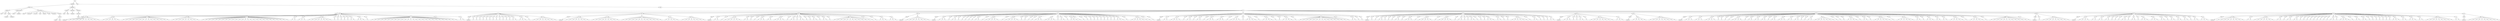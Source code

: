 digraph Tree {
	"t0" [label = "TEI"];
	"t1" [label = "teiHeader"];
	"t2" [label = "fileDesc"];
	"t3" [label = "titleStmt"];
	"t4" [label = "title"];
	"t5" [label = "title"];
	"t6" [label = "author"];
	"t7" [label = "surname"];
	"t8" [label = "forename"];
	"t9" [label = "publicationStmt"];
	"t10" [label = "editor"];
	"t11" [label = "publisher"];
	"t12" [label = "sourceDesc"];
	"t13" [label = "genre"];
	"t14" [label = "inspiration"];
	"t15" [label = "structure"];
	"t16" [label = "type"];
	"t17" [label = "periode"];
	"t18" [label = "taille"];
	"t19" [label = "permalien"];
	"t20" [label = "sources"];
	"t21" [label = "source"];
	"t22" [label = "author"];
	"t23" [label = "text"];
	"t24" [label = "profileDesc"];
	"t25" [label = "creation"];
	"t26" [label = "date"];
	"t27" [label = "date"];
	"t28" [label = "langUsage"];
	"t29" [label = "language"];
	"t30" [label = "textClass"];
	"t31" [label = "keywords"];
	"t32" [label = "term"];
	"t33" [label = "text"];
	"t34" [label = "body"];
	"t35" [label = "div1"];
	"t36" [label = "head"];
	"t37" [label = "div2"];
	"t38" [label = "head"];
	"t39" [label = "listPerson"];
	"t40" [label = "sp"];
	"t41" [label = "l"];
	"t42" [label = "l"];
	"t43" [label = "l"];
	"t44" [label = "l"];
	"t45" [label = "l"];
	"t46" [label = "l"];
	"t47" [label = "l"];
	"t48" [label = "l"];
	"t49" [label = "l"];
	"t50" [label = "l"];
	"t51" [label = "sp"];
	"t52" [label = "l"];
	"t53" [label = "l"];
	"t54" [label = "l"];
	"t55" [label = "l"];
	"t56" [label = "l"];
	"t57" [label = "l"];
	"t58" [label = "sp"];
	"t59" [label = "l"];
	"t60" [label = "l"];
	"t61" [label = "l"];
	"t62" [label = "l"];
	"t63" [label = "l"];
	"t64" [label = "l"];
	"t65" [label = "l"];
	"t66" [label = "l"];
	"t67" [label = "l"];
	"t68" [label = "l"];
	"t69" [label = "l"];
	"t70" [label = "l"];
	"t71" [label = "l"];
	"t72" [label = "l"];
	"t73" [label = "l"];
	"t74" [label = "sp"];
	"t75" [label = "l"];
	"t76" [label = "l"];
	"t77" [label = "l"];
	"t78" [label = "l"];
	"t79" [label = "l"];
	"t80" [label = "l"];
	"t81" [label = "l"];
	"t82" [label = "l"];
	"t83" [label = "l"];
	"t84" [label = "sp"];
	"t85" [label = "l"];
	"t86" [label = "l"];
	"t87" [label = "l"];
	"t88" [label = "l"];
	"t89" [label = "l"];
	"t90" [label = "l"];
	"t91" [label = "l"];
	"t92" [label = "l"];
	"t93" [label = "l"];
	"t94" [label = "l"];
	"t95" [label = "l"];
	"t96" [label = "l"];
	"t97" [label = "l"];
	"t98" [label = "l"];
	"t99" [label = "l"];
	"t100" [label = "l"];
	"t101" [label = "l"];
	"t102" [label = "l"];
	"t103" [label = "l"];
	"t104" [label = "l"];
	"t105" [label = "l"];
	"t106" [label = "l"];
	"t107" [label = "l"];
	"t108" [label = "l"];
	"t109" [label = "l"];
	"t110" [label = "l"];
	"t111" [label = "l"];
	"t112" [label = "sp"];
	"t113" [label = "l"];
	"t114" [label = "l"];
	"t115" [label = "sp"];
	"t116" [label = "l"];
	"t117" [label = "l"];
	"t118" [label = "l"];
	"t119" [label = "sp"];
	"t120" [label = "l"];
	"t121" [label = "l"];
	"t122" [label = "l"];
	"t123" [label = "l"];
	"t124" [label = "l"];
	"t125" [label = "l"];
	"t126" [label = "l"];
	"t127" [label = "l"];
	"t128" [label = "sp"];
	"t129" [label = "l"];
	"t130" [label = "sp"];
	"t131" [label = "l"];
	"t132" [label = "sp"];
	"t133" [label = "l"];
	"t134" [label = "sp"];
	"t135" [label = "l"];
	"t136" [label = "sp"];
	"t137" [label = "l"];
	"t138" [label = "sp"];
	"t139" [label = "l"];
	"t140" [label = "l"];
	"t141" [label = "sp"];
	"t142" [label = "l"];
	"t143" [label = "l"];
	"t144" [label = "l"];
	"t145" [label = "sp"];
	"t146" [label = "l"];
	"t147" [label = "sp"];
	"t148" [label = "l"];
	"t149" [label = "l"];
	"t150" [label = "l"];
	"t151" [label = "l"];
	"t152" [label = "l"];
	"t153" [label = "l"];
	"t154" [label = "l"];
	"t155" [label = "l"];
	"t156" [label = "l"];
	"t157" [label = "l"];
	"t158" [label = "l"];
	"t159" [label = "l"];
	"t160" [label = "l"];
	"t161" [label = "l"];
	"t162" [label = "l"];
	"t163" [label = "l"];
	"t164" [label = "l"];
	"t165" [label = "l"];
	"t166" [label = "l"];
	"t167" [label = "l"];
	"t168" [label = "l"];
	"t169" [label = "l"];
	"t170" [label = "l"];
	"t171" [label = "l"];
	"t172" [label = "l"];
	"t173" [label = "l"];
	"t174" [label = "sp"];
	"t175" [label = "l"];
	"t176" [label = "sp"];
	"t177" [label = "l"];
	"t178" [label = "l"];
	"t179" [label = "div2"];
	"t180" [label = "head"];
	"t181" [label = "listPerson"];
	"t182" [label = "sp"];
	"t183" [label = "l"];
	"t184" [label = "sp"];
	"t185" [label = "l"];
	"t186" [label = "sp"];
	"t187" [label = "l"];
	"t188" [label = "sp"];
	"t189" [label = "l"];
	"t190" [label = "sp"];
	"t191" [label = "l"];
	"t192" [label = "sp"];
	"t193" [label = "l"];
	"t194" [label = "sp"];
	"t195" [label = "l"];
	"t196" [label = "sp"];
	"t197" [label = "l"];
	"t198" [label = "sp"];
	"t199" [label = "l"];
	"t200" [label = "sp"];
	"t201" [label = "l"];
	"t202" [label = "sp"];
	"t203" [label = "l"];
	"t204" [label = "sp"];
	"t205" [label = "l"];
	"t206" [label = "sp"];
	"t207" [label = "l"];
	"t208" [label = "l"];
	"t209" [label = "sp"];
	"t210" [label = "l"];
	"t211" [label = "l"];
	"t212" [label = "l"];
	"t213" [label = "sp"];
	"t214" [label = "l"];
	"t215" [label = "sp"];
	"t216" [label = "l"];
	"t217" [label = "l"];
	"t218" [label = "l"];
	"t219" [label = "l"];
	"t220" [label = "l"];
	"t221" [label = "l"];
	"t222" [label = "l"];
	"t223" [label = "l"];
	"t224" [label = "div2"];
	"t225" [label = "head"];
	"t226" [label = "listPerson"];
	"t227" [label = "sp"];
	"t228" [label = "l"];
	"t229" [label = "l"];
	"t230" [label = "l"];
	"t231" [label = "l"];
	"t232" [label = "l"];
	"t233" [label = "l"];
	"t234" [label = "l"];
	"t235" [label = "l"];
	"t236" [label = "sp"];
	"t237" [label = "l"];
	"t238" [label = "l"];
	"t239" [label = "l"];
	"t240" [label = "l"];
	"t241" [label = "l"];
	"t242" [label = "l"];
	"t243" [label = "l"];
	"t244" [label = "l"];
	"t245" [label = "l"];
	"t246" [label = "sp"];
	"t247" [label = "l"];
	"t248" [label = "l"];
	"t249" [label = "l"];
	"t250" [label = "l"];
	"t251" [label = "l"];
	"t252" [label = "l"];
	"t253" [label = "l"];
	"t254" [label = "l"];
	"t255" [label = "l"];
	"t256" [label = "l"];
	"t257" [label = "l"];
	"t258" [label = "l"];
	"t259" [label = "l"];
	"t260" [label = "sp"];
	"t261" [label = "l"];
	"t262" [label = "l"];
	"t263" [label = "l"];
	"t264" [label = "l"];
	"t265" [label = "l"];
	"t266" [label = "sp"];
	"t267" [label = "l"];
	"t268" [label = "l"];
	"t269" [label = "l"];
	"t270" [label = "l"];
	"t271" [label = "l"];
	"t272" [label = "l"];
	"t273" [label = "l"];
	"t274" [label = "l"];
	"t275" [label = "div2"];
	"t276" [label = "head"];
	"t277" [label = "listPerson"];
	"t278" [label = "sp"];
	"t279" [label = "l"];
	"t280" [label = "l"];
	"t281" [label = "sp"];
	"t282" [label = "l"];
	"t283" [label = "sp"];
	"t284" [label = "l"];
	"t285" [label = "l"];
	"t286" [label = "l"];
	"t287" [label = "l"];
	"t288" [label = "l"];
	"t289" [label = "l"];
	"t290" [label = "sp"];
	"t291" [label = "l"];
	"t292" [label = "l"];
	"t293" [label = "sp"];
	"t294" [label = "l"];
	"t295" [label = "sp"];
	"t296" [label = "l"];
	"t297" [label = "sp"];
	"t298" [label = "l"];
	"t299" [label = "l"];
	"t300" [label = "l"];
	"t301" [label = "sp"];
	"t302" [label = "l"];
	"t303" [label = "l"];
	"t304" [label = "sp"];
	"t305" [label = "l"];
	"t306" [label = "l"];
	"t307" [label = "l"];
	"t308" [label = "l"];
	"t309" [label = "sp"];
	"t310" [label = "l"];
	"t311" [label = "sp"];
	"t312" [label = "l"];
	"t313" [label = "l"];
	"t314" [label = "sp"];
	"t315" [label = "l"];
	"t316" [label = "sp"];
	"t317" [label = "l"];
	"t318" [label = "l"];
	"t319" [label = "sp"];
	"t320" [label = "l"];
	"t321" [label = "sp"];
	"t322" [label = "l"];
	"t323" [label = "sp"];
	"t324" [label = "l"];
	"t325" [label = "l"];
	"t326" [label = "sp"];
	"t327" [label = "l"];
	"t328" [label = "sp"];
	"t329" [label = "l"];
	"t330" [label = "l"];
	"t331" [label = "sp"];
	"t332" [label = "l"];
	"t333" [label = "sp"];
	"t334" [label = "l"];
	"t335" [label = "l"];
	"t336" [label = "l"];
	"t337" [label = "l"];
	"t338" [label = "l"];
	"t339" [label = "l"];
	"t340" [label = "l"];
	"t341" [label = "l"];
	"t342" [label = "l"];
	"t343" [label = "l"];
	"t344" [label = "l"];
	"t345" [label = "l"];
	"t346" [label = "sp"];
	"t347" [label = "l"];
	"t348" [label = "sp"];
	"t349" [label = "l"];
	"t350" [label = "sp"];
	"t351" [label = "l"];
	"t352" [label = "l"];
	"t353" [label = "l"];
	"t354" [label = "sp"];
	"t355" [label = "l"];
	"t356" [label = "l"];
	"t357" [label = "l"];
	"t358" [label = "div2"];
	"t359" [label = "head"];
	"t360" [label = "listPerson"];
	"t361" [label = "sp"];
	"t362" [label = "l"];
	"t363" [label = "l"];
	"t364" [label = "l"];
	"t365" [label = "l"];
	"t366" [label = "l"];
	"t367" [label = "l"];
	"t368" [label = "l"];
	"t369" [label = "l"];
	"t370" [label = "div2"];
	"t371" [label = "head"];
	"t372" [label = "listPerson"];
	"t373" [label = "sp"];
	"t374" [label = "l"];
	"t375" [label = "l"];
	"t376" [label = "l"];
	"t377" [label = "sp"];
	"t378" [label = "l"];
	"t379" [label = "sp"];
	"t380" [label = "l"];
	"t381" [label = "l"];
	"t382" [label = "sp"];
	"t383" [label = "l"];
	"t384" [label = "sp"];
	"t385" [label = "l"];
	"t386" [label = "sp"];
	"t387" [label = "l"];
	"t388" [label = "sp"];
	"t389" [label = "l"];
	"t390" [label = "sp"];
	"t391" [label = "l"];
	"t392" [label = "sp"];
	"t393" [label = "l"];
	"t394" [label = "l"];
	"t395" [label = "sp"];
	"t396" [label = "l"];
	"t397" [label = "sp"];
	"t398" [label = "l"];
	"t399" [label = "l"];
	"t400" [label = "l"];
	"t401" [label = "l"];
	"t402" [label = "l"];
	"t403" [label = "sp"];
	"t404" [label = "l"];
	"t405" [label = "sp"];
	"t406" [label = "l"];
	"t407" [label = "l"];
	"t408" [label = "l"];
	"t409" [label = "l"];
	"t410" [label = "l"];
	"t411" [label = "sp"];
	"t412" [label = "l"];
	"t413" [label = "sp"];
	"t414" [label = "l"];
	"t415" [label = "sp"];
	"t416" [label = "l"];
	"t417" [label = "sp"];
	"t418" [label = "l"];
	"t419" [label = "sp"];
	"t420" [label = "l"];
	"t421" [label = "l"];
	"t422" [label = "l"];
	"t423" [label = "sp"];
	"t424" [label = "l"];
	"t425" [label = "l"];
	"t426" [label = "l"];
	"t427" [label = "l"];
	"t428" [label = "sp"];
	"t429" [label = "l"];
	"t430" [label = "sp"];
	"t431" [label = "l"];
	"t432" [label = "l"];
	"t433" [label = "sp"];
	"t434" [label = "l"];
	"t435" [label = "sp"];
	"t436" [label = "l"];
	"t437" [label = "l"];
	"t438" [label = "l"];
	"t439" [label = "sp"];
	"t440" [label = "l"];
	"t441" [label = "sp"];
	"t442" [label = "l"];
	"t443" [label = "sp"];
	"t444" [label = "l"];
	"t445" [label = "sp"];
	"t446" [label = "l"];
	"t447" [label = "sp"];
	"t448" [label = "l"];
	"t449" [label = "sp"];
	"t450" [label = "l"];
	"t451" [label = "sp"];
	"t452" [label = "l"];
	"t453" [label = "sp"];
	"t454" [label = "l"];
	"t455" [label = "sp"];
	"t456" [label = "l"];
	"t457" [label = "sp"];
	"t458" [label = "l"];
	"t459" [label = "sp"];
	"t460" [label = "l"];
	"t461" [label = "sp"];
	"t462" [label = "l"];
	"t463" [label = "l"];
	"t464" [label = "l"];
	"t465" [label = "sp"];
	"t466" [label = "l"];
	"t467" [label = "sp"];
	"t468" [label = "l"];
	"t469" [label = "l"];
	"t470" [label = "l"];
	"t471" [label = "l"];
	"t472" [label = "l"];
	"t473" [label = "l"];
	"t474" [label = "sp"];
	"t475" [label = "l"];
	"t476" [label = "sp"];
	"t477" [label = "l"];
	"t478" [label = "div2"];
	"t479" [label = "head"];
	"t480" [label = "listPerson"];
	"t481" [label = "sp"];
	"t482" [label = "l"];
	"t483" [label = "l"];
	"t484" [label = "sp"];
	"t485" [label = "l"];
	"t486" [label = "l"];
	"t487" [label = "l"];
	"t488" [label = "l"];
	"t489" [label = "sp"];
	"t490" [label = "l"];
	"t491" [label = "sp"];
	"t492" [label = "l"];
	"t493" [label = "l"];
	"t494" [label = "sp"];
	"t495" [label = "l"];
	"t496" [label = "sp"];
	"t497" [label = "l"];
	"t498" [label = "l"];
	"t499" [label = "sp"];
	"t500" [label = "l"];
	"t501" [label = "sp"];
	"t502" [label = "l"];
	"t503" [label = "l"];
	"t504" [label = "l"];
	"t505" [label = "sp"];
	"t506" [label = "l"];
	"t507" [label = "l"];
	"t508" [label = "l"];
	"t509" [label = "sp"];
	"t510" [label = "l"];
	"t511" [label = "sp"];
	"t512" [label = "l"];
	"t513" [label = "l"];
	"t514" [label = "l"];
	"t515" [label = "l"];
	"t516" [label = "sp"];
	"t517" [label = "l"];
	"t518" [label = "sp"];
	"t519" [label = "l"];
	"t520" [label = "l"];
	"t521" [label = "l"];
	"t522" [label = "l"];
	"t523" [label = "sp"];
	"t524" [label = "l"];
	"t525" [label = "sp"];
	"t526" [label = "l"];
	"t527" [label = "l"];
	"t528" [label = "l"];
	"t529" [label = "l"];
	"t530" [label = "sp"];
	"t531" [label = "l"];
	"t532" [label = "sp"];
	"t533" [label = "l"];
	"t534" [label = "sp"];
	"t535" [label = "l"];
	"t536" [label = "l"];
	"t537" [label = "l"];
	"t538" [label = "l"];
	"t539" [label = "sp"];
	"t540" [label = "l"];
	"t541" [label = "sp"];
	"t542" [label = "l"];
	"t543" [label = "l"];
	"t544" [label = "l"];
	"t545" [label = "l"];
	"t546" [label = "l"];
	"t547" [label = "l"];
	"t548" [label = "l"];
	"t549" [label = "l"];
	"t550" [label = "l"];
	"t551" [label = "l"];
	"t552" [label = "l"];
	"t553" [label = "l"];
	"t554" [label = "l"];
	"t555" [label = "l"];
	"t556" [label = "l"];
	"t557" [label = "sp"];
	"t558" [label = "l"];
	"t559" [label = "sp"];
	"t560" [label = "l"];
	"t561" [label = "l"];
	"t562" [label = "sp"];
	"t563" [label = "l"];
	"t564" [label = "sp"];
	"t565" [label = "l"];
	"t566" [label = "div2"];
	"t567" [label = "head"];
	"t568" [label = "listPerson"];
	"t569" [label = "sp"];
	"t570" [label = "l"];
	"t571" [label = "sp"];
	"t572" [label = "l"];
	"t573" [label = "sp"];
	"t574" [label = "l"];
	"t575" [label = "l"];
	"t576" [label = "sp"];
	"t577" [label = "l"];
	"t578" [label = "sp"];
	"t579" [label = "l"];
	"t580" [label = "sp"];
	"t581" [label = "l"];
	"t582" [label = "sp"];
	"t583" [label = "l"];
	"t584" [label = "l"];
	"t585" [label = "sp"];
	"t586" [label = "l"];
	"t587" [label = "sp"];
	"t588" [label = "l"];
	"t589" [label = "l"];
	"t590" [label = "l"];
	"t591" [label = "sp"];
	"t592" [label = "l"];
	"t593" [label = "sp"];
	"t594" [label = "l"];
	"t595" [label = "l"];
	"t596" [label = "l"];
	"t597" [label = "l"];
	"t598" [label = "l"];
	"t599" [label = "sp"];
	"t600" [label = "l"];
	"t601" [label = "sp"];
	"t602" [label = "l"];
	"t603" [label = "l"];
	"t604" [label = "l"];
	"t605" [label = "l"];
	"t606" [label = "l"];
	"t607" [label = "sp"];
	"t608" [label = "l"];
	"t609" [label = "sp"];
	"t610" [label = "l"];
	"t611" [label = "l"];
	"t612" [label = "sp"];
	"t613" [label = "l"];
	"t614" [label = "sp"];
	"t615" [label = "l"];
	"t616" [label = "sp"];
	"t617" [label = "l"];
	"t618" [label = "l"];
	"t619" [label = "sp"];
	"t620" [label = "l"];
	"t621" [label = "sp"];
	"t622" [label = "l"];
	"t623" [label = "sp"];
	"t624" [label = "l"];
	"t625" [label = "sp"];
	"t626" [label = "l"];
	"t627" [label = "l"];
	"t628" [label = "l"];
	"t629" [label = "sp"];
	"t630" [label = "l"];
	"t631" [label = "l"];
	"t632" [label = "sp"];
	"t633" [label = "l"];
	"t634" [label = "sp"];
	"t635" [label = "l"];
	"t636" [label = "sp"];
	"t637" [label = "l"];
	"t638" [label = "l"];
	"t639" [label = "l"];
	"t640" [label = "l"];
	"t641" [label = "l"];
	"t642" [label = "l"];
	"t643" [label = "sp"];
	"t644" [label = "l"];
	"t645" [label = "sp"];
	"t646" [label = "l"];
	"t647" [label = "l"];
	"t648" [label = "sp"];
	"t649" [label = "l"];
	"t650" [label = "sp"];
	"t651" [label = "l"];
	"t652" [label = "sp"];
	"t653" [label = "l"];
	"t654" [label = "sp"];
	"t655" [label = "l"];
	"t656" [label = "l"];
	"t657" [label = "div2"];
	"t658" [label = "head"];
	"t659" [label = "listPerson"];
	"t660" [label = "sp"];
	"t661" [label = "l"];
	"t662" [label = "l"];
	"t663" [label = "l"];
	"t664" [label = "sp"];
	"t665" [label = "l"];
	"t666" [label = "sp"];
	"t667" [label = "l"];
	"t668" [label = "sp"];
	"t669" [label = "l"];
	"t670" [label = "l"];
	"t671" [label = "sp"];
	"t672" [label = "l"];
	"t673" [label = "sp"];
	"t674" [label = "l"];
	"t675" [label = "l"];
	"t676" [label = "l"];
	"t677" [label = "l"];
	"t678" [label = "l"];
	"t679" [label = "l"];
	"t680" [label = "l"];
	"t681" [label = "l"];
	"t682" [label = "sp"];
	"t683" [label = "l"];
	"t684" [label = "l"];
	"t685" [label = "l"];
	"t686" [label = "div2"];
	"t687" [label = "head"];
	"t688" [label = "listPerson"];
	"t689" [label = "sp"];
	"t690" [label = "l"];
	"t691" [label = "l"];
	"t692" [label = "l"];
	"t693" [label = "l"];
	"t694" [label = "l"];
	"t695" [label = "sp"];
	"t696" [label = "l"];
	"t697" [label = "l"];
	"t698" [label = "l"];
	"t699" [label = "l"];
	"t700" [label = "l"];
	"t701" [label = "l"];
	"t702" [label = "l"];
	"t703" [label = "l"];
	"t704" [label = "l"];
	"t705" [label = "div2"];
	"t706" [label = "head"];
	"t707" [label = "listPerson"];
	"t708" [label = "sp"];
	"t709" [label = "l"];
	"t710" [label = "l"];
	"t711" [label = "l"];
	"t712" [label = "sp"];
	"t713" [label = "l"];
	"t714" [label = "l"];
	"t715" [label = "l"];
	"t716" [label = "sp"];
	"t717" [label = "l"];
	"t718" [label = "l"];
	"t719" [label = "l"];
	"t720" [label = "l"];
	"t721" [label = "sp"];
	"t722" [label = "l"];
	"t723" [label = "sp"];
	"t724" [label = "l"];
	"t725" [label = "sp"];
	"t726" [label = "l"];
	"t727" [label = "sp"];
	"t728" [label = "l"];
	"t729" [label = "sp"];
	"t730" [label = "l"];
	"t731" [label = "l"];
	"t732" [label = "l"];
	"t733" [label = "l"];
	"t734" [label = "sp"];
	"t735" [label = "l"];
	"t736" [label = "sp"];
	"t737" [label = "l"];
	"t738" [label = "l"];
	"t739" [label = "sp"];
	"t740" [label = "l"];
	"t741" [label = "l"];
	"t742" [label = "sp"];
	"t743" [label = "l"];
	"t744" [label = "l"];
	"t745" [label = "sp"];
	"t746" [label = "l"];
	"t747" [label = "sp"];
	"t748" [label = "l"];
	"t749" [label = "l"];
	"t750" [label = "sp"];
	"t751" [label = "l"];
	"t752" [label = "l"];
	"t753" [label = "l"];
	"t754" [label = "sp"];
	"t755" [label = "l"];
	"t756" [label = "l"];
	"t757" [label = "sp"];
	"t758" [label = "l"];
	"t759" [label = "l"];
	"t760" [label = "sp"];
	"t761" [label = "l"];
	"t762" [label = "sp"];
	"t763" [label = "l"];
	"t764" [label = "sp"];
	"t765" [label = "l"];
	"t766" [label = "l"];
	"t767" [label = "sp"];
	"t768" [label = "l"];
	"t769" [label = "l"];
	"t770" [label = "l"];
	"t771" [label = "l"];
	"t772" [label = "l"];
	"t773" [label = "l"];
	"t774" [label = "l"];
	"t775" [label = "sp"];
	"t776" [label = "l"];
	"t777" [label = "sp"];
	"t778" [label = "l"];
	"t779" [label = "sp"];
	"t780" [label = "l"];
	"t781" [label = "sp"];
	"t782" [label = "l"];
	"t783" [label = "l"];
	"t784" [label = "l"];
	"t785" [label = "l"];
	"t786" [label = "sp"];
	"t787" [label = "l"];
	"t788" [label = "sp"];
	"t789" [label = "l"];
	"t790" [label = "l"];
	"t791" [label = "sp"];
	"t792" [label = "l"];
	"t793" [label = "sp"];
	"t794" [label = "l"];
	"t795" [label = "l"];
	"t796" [label = "l"];
	"t797" [label = "l"];
	"t798" [label = "l"];
	"t799" [label = "l"];
	"t800" [label = "sp"];
	"t801" [label = "l"];
	"t802" [label = "sp"];
	"t803" [label = "l"];
	"t804" [label = "l"];
	"t805" [label = "l"];
	"t806" [label = "l"];
	"t807" [label = "l"];
	"t808" [label = "l"];
	"t809" [label = "sp"];
	"t810" [label = "l"];
	"t811" [label = "l"];
	"t812" [label = "sp"];
	"t813" [label = "l"];
	"t814" [label = "sp"];
	"t815" [label = "l"];
	"t816" [label = "l"];
	"t817" [label = "l"];
	"t818" [label = "sp"];
	"t819" [label = "l"];
	"t820" [label = "l"];
	"t821" [label = "sp"];
	"t822" [label = "l"];
	"t823" [label = "l"];
	"t824" [label = "sp"];
	"t825" [label = "l"];
	"t826" [label = "l"];
	"t827" [label = "l"];
	"t828" [label = "l"];
	"t829" [label = "l"];
	"t830" [label = "sp"];
	"t831" [label = "l"];
	"t832" [label = "sp"];
	"t833" [label = "l"];
	"t834" [label = "l"];
	"t835" [label = "l"];
	"t836" [label = "l"];
	"t837" [label = "l"];
	"t838" [label = "sp"];
	"t839" [label = "l"];
	"t840" [label = "sp"];
	"t841" [label = "l"];
	"t842" [label = "l"];
	"t843" [label = "l"];
	"t844" [label = "l"];
	"t845" [label = "l"];
	"t846" [label = "l"];
	"t847" [label = "l"];
	"t848" [label = "l"];
	"t849" [label = "l"];
	"t850" [label = "l"];
	"t851" [label = "l"];
	"t852" [label = "l"];
	"t853" [label = "sp"];
	"t854" [label = "l"];
	"t855" [label = "div2"];
	"t856" [label = "head"];
	"t857" [label = "listPerson"];
	"t858" [label = "sp"];
	"t859" [label = "l"];
	"t860" [label = "sp"];
	"t861" [label = "l"];
	"t862" [label = "l"];
	"t863" [label = "l"];
	"t864" [label = "l"];
	"t865" [label = "l"];
	"t866" [label = "l"];
	"t867" [label = "l"];
	"t868" [label = "l"];
	"t869" [label = "l"];
	"t870" [label = "div2"];
	"t871" [label = "head"];
	"t872" [label = "listPerson"];
	"t873" [label = "sp"];
	"t874" [label = "l"];
	"t875" [label = "l"];
	"t876" [label = "l"];
	"t877" [label = "l"];
	"t878" [label = "sp"];
	"t879" [label = "l"];
	"t880" [label = "l"];
	"t881" [label = "sp"];
	"t882" [label = "l"];
	"t883" [label = "l"];
	"t884" [label = "sp"];
	"t885" [label = "l"];
	"t886" [label = "l"];
	"t887" [label = "sp"];
	"t888" [label = "l"];
	"t889" [label = "sp"];
	"t890" [label = "l"];
	"t891" [label = "sp"];
	"t892" [label = "l"];
	"t893" [label = "sp"];
	"t894" [label = "l"];
	"t895" [label = "l"];
	"t896" [label = "sp"];
	"t897" [label = "l"];
	"t898" [label = "sp"];
	"t899" [label = "l"];
	"t900" [label = "l"];
	"t901" [label = "sp"];
	"t902" [label = "l"];
	"t903" [label = "sp"];
	"t904" [label = "l"];
	"t905" [label = "l"];
	"t906" [label = "l"];
	"t907" [label = "sp"];
	"t908" [label = "l"];
	"t909" [label = "l"];
	"t910" [label = "l"];
	"t911" [label = "sp"];
	"t912" [label = "l"];
	"t913" [label = "l"];
	"t914" [label = "sp"];
	"t915" [label = "l"];
	"t916" [label = "sp"];
	"t917" [label = "l"];
	"t918" [label = "l"];
	"t919" [label = "sp"];
	"t920" [label = "l"];
	"t921" [label = "l"];
	"t922" [label = "sp"];
	"t923" [label = "l"];
	"t924" [label = "l"];
	"t925" [label = "sp"];
	"t926" [label = "l"];
	"t927" [label = "sp"];
	"t928" [label = "l"];
	"t929" [label = "l"];
	"t930" [label = "sp"];
	"t931" [label = "l"];
	"t932" [label = "l"];
	"t933" [label = "l"];
	"t934" [label = "div2"];
	"t935" [label = "head"];
	"t936" [label = "listPerson"];
	"t937" [label = "sp"];
	"t938" [label = "l"];
	"t939" [label = "l"];
	"t940" [label = "l"];
	"t941" [label = "l"];
	"t942" [label = "l"];
	"t943" [label = "l"];
	"t944" [label = "l"];
	"t945" [label = "l"];
	"t946" [label = "l"];
	"t947" [label = "sp"];
	"t948" [label = "l"];
	"t949" [label = "l"];
	"t950" [label = "sp"];
	"t951" [label = "l"];
	"t952" [label = "l"];
	"t953" [label = "l"];
	"t954" [label = "l"];
	"t955" [label = "l"];
	"t956" [label = "l"];
	"t957" [label = "l"];
	"t958" [label = "sp"];
	"t959" [label = "l"];
	"t960" [label = "l"];
	"t961" [label = "sp"];
	"t962" [label = "l"];
	"t963" [label = "sp"];
	"t964" [label = "l"];
	"t965" [label = "l"];
	"t966" [label = "sp"];
	"t967" [label = "l"];
	"t968" [label = "l"];
	"t969" [label = "sp"];
	"t970" [label = "l"];
	"t971" [label = "sp"];
	"t972" [label = "l"];
	"t973" [label = "sp"];
	"t974" [label = "l"];
	"t975" [label = "sp"];
	"t976" [label = "l"];
	"t977" [label = "sp"];
	"t978" [label = "l"];
	"t979" [label = "sp"];
	"t980" [label = "l"];
	"t981" [label = "sp"];
	"t982" [label = "l"];
	"t983" [label = "sp"];
	"t984" [label = "l"];
	"t985" [label = "sp"];
	"t986" [label = "l"];
	"t987" [label = "sp"];
	"t988" [label = "l"];
	"t989" [label = "l"];
	"t990" [label = "sp"];
	"t991" [label = "l"];
	"t992" [label = "sp"];
	"t993" [label = "l"];
	"t994" [label = "l"];
	"t995" [label = "l"];
	"t996" [label = "l"];
	"t997" [label = "sp"];
	"t998" [label = "l"];
	"t999" [label = "sp"];
	"t1000" [label = "l"];
	"t1001" [label = "l"];
	"t1002" [label = "sp"];
	"t1003" [label = "l"];
	"t1004" [label = "l"];
	"t1005" [label = "sp"];
	"t1006" [label = "l"];
	"t1007" [label = "sp"];
	"t1008" [label = "l"];
	"t1009" [label = "sp"];
	"t1010" [label = "l"];
	"t1011" [label = "sp"];
	"t1012" [label = "l"];
	"t1013" [label = "sp"];
	"t1014" [label = "l"];
	"t1015" [label = "sp"];
	"t1016" [label = "l"];
	"t1017" [label = "sp"];
	"t1018" [label = "l"];
	"t1019" [label = "sp"];
	"t1020" [label = "l"];
	"t1021" [label = "l"];
	"t1022" [label = "l"];
	"t1023" [label = "sp"];
	"t1024" [label = "l"];
	"t1025" [label = "l"];
	"t1026" [label = "sp"];
	"t1027" [label = "l"];
	"t1028" [label = "l"];
	"t1029" [label = "l"];
	"t1030" [label = "sp"];
	"t1031" [label = "l"];
	"t1032" [label = "l"];
	"t1033" [label = "sp"];
	"t1034" [label = "l"];
	"t1035" [label = "l"];
	"t1036" [label = "l"];
	"t1037" [label = "l"];
	"t1038" [label = "l"];
	"t1039" [label = "l"];
	"t1040" [label = "l"];
	"t1041" [label = "l"];
	"t1042" [label = "l"];
	"t1043" [label = "sp"];
	"t1044" [label = "l"];
	"t1045" [label = "l"];
	"t1046" [label = "div2"];
	"t1047" [label = "head"];
	"t1048" [label = "listPerson"];
	"t1049" [label = "sp"];
	"t1050" [label = "l"];
	"t1051" [label = "l"];
	"t1052" [label = "l"];
	"t1053" [label = "l"];
	"t1054" [label = "l"];
	"t1055" [label = "l"];
	"t1056" [label = "l"];
	"t1057" [label = "l"];
	"t1058" [label = "l"];
	"t1059" [label = "l"];
	"t0" -> "t1";
	"t1" -> "t2";
	"t2" -> "t3";
	"t3" -> "t4";
	"t3" -> "t5";
	"t3" -> "t6";
	"t6" -> "t7";
	"t6" -> "t8";
	"t2" -> "t9";
	"t9" -> "t10";
	"t9" -> "t11";
	"t2" -> "t12";
	"t12" -> "t13";
	"t12" -> "t14";
	"t12" -> "t15";
	"t12" -> "t16";
	"t12" -> "t17";
	"t12" -> "t18";
	"t12" -> "t19";
	"t12" -> "t20";
	"t20" -> "t21";
	"t21" -> "t22";
	"t21" -> "t23";
	"t1" -> "t24";
	"t24" -> "t25";
	"t25" -> "t26";
	"t25" -> "t27";
	"t24" -> "t28";
	"t28" -> "t29";
	"t24" -> "t30";
	"t30" -> "t31";
	"t31" -> "t32";
	"t0" -> "t33";
	"t33" -> "t34";
	"t34" -> "t35";
	"t35" -> "t36";
	"t35" -> "t37";
	"t37" -> "t38";
	"t38" -> "t39";
	"t37" -> "t40";
	"t40" -> "t41";
	"t40" -> "t42";
	"t40" -> "t43";
	"t40" -> "t44";
	"t40" -> "t45";
	"t40" -> "t46";
	"t40" -> "t47";
	"t40" -> "t48";
	"t40" -> "t49";
	"t40" -> "t50";
	"t37" -> "t51";
	"t51" -> "t52";
	"t51" -> "t53";
	"t51" -> "t54";
	"t51" -> "t55";
	"t51" -> "t56";
	"t51" -> "t57";
	"t37" -> "t58";
	"t58" -> "t59";
	"t58" -> "t60";
	"t58" -> "t61";
	"t58" -> "t62";
	"t58" -> "t63";
	"t58" -> "t64";
	"t58" -> "t65";
	"t58" -> "t66";
	"t58" -> "t67";
	"t58" -> "t68";
	"t58" -> "t69";
	"t58" -> "t70";
	"t58" -> "t71";
	"t58" -> "t72";
	"t58" -> "t73";
	"t37" -> "t74";
	"t74" -> "t75";
	"t74" -> "t76";
	"t74" -> "t77";
	"t74" -> "t78";
	"t74" -> "t79";
	"t74" -> "t80";
	"t74" -> "t81";
	"t74" -> "t82";
	"t74" -> "t83";
	"t37" -> "t84";
	"t84" -> "t85";
	"t84" -> "t86";
	"t84" -> "t87";
	"t84" -> "t88";
	"t84" -> "t89";
	"t84" -> "t90";
	"t84" -> "t91";
	"t84" -> "t92";
	"t84" -> "t93";
	"t84" -> "t94";
	"t84" -> "t95";
	"t84" -> "t96";
	"t84" -> "t97";
	"t84" -> "t98";
	"t84" -> "t99";
	"t84" -> "t100";
	"t84" -> "t101";
	"t84" -> "t102";
	"t84" -> "t103";
	"t84" -> "t104";
	"t84" -> "t105";
	"t84" -> "t106";
	"t84" -> "t107";
	"t84" -> "t108";
	"t84" -> "t109";
	"t84" -> "t110";
	"t84" -> "t111";
	"t37" -> "t112";
	"t112" -> "t113";
	"t112" -> "t114";
	"t37" -> "t115";
	"t115" -> "t116";
	"t115" -> "t117";
	"t115" -> "t118";
	"t37" -> "t119";
	"t119" -> "t120";
	"t119" -> "t121";
	"t119" -> "t122";
	"t119" -> "t123";
	"t119" -> "t124";
	"t119" -> "t125";
	"t119" -> "t126";
	"t119" -> "t127";
	"t37" -> "t128";
	"t128" -> "t129";
	"t37" -> "t130";
	"t130" -> "t131";
	"t37" -> "t132";
	"t132" -> "t133";
	"t37" -> "t134";
	"t134" -> "t135";
	"t37" -> "t136";
	"t136" -> "t137";
	"t37" -> "t138";
	"t138" -> "t139";
	"t138" -> "t140";
	"t37" -> "t141";
	"t141" -> "t142";
	"t141" -> "t143";
	"t141" -> "t144";
	"t37" -> "t145";
	"t145" -> "t146";
	"t37" -> "t147";
	"t147" -> "t148";
	"t147" -> "t149";
	"t147" -> "t150";
	"t147" -> "t151";
	"t147" -> "t152";
	"t147" -> "t153";
	"t147" -> "t154";
	"t147" -> "t155";
	"t147" -> "t156";
	"t147" -> "t157";
	"t147" -> "t158";
	"t147" -> "t159";
	"t147" -> "t160";
	"t147" -> "t161";
	"t147" -> "t162";
	"t147" -> "t163";
	"t147" -> "t164";
	"t147" -> "t165";
	"t147" -> "t166";
	"t147" -> "t167";
	"t147" -> "t168";
	"t147" -> "t169";
	"t147" -> "t170";
	"t147" -> "t171";
	"t147" -> "t172";
	"t147" -> "t173";
	"t37" -> "t174";
	"t174" -> "t175";
	"t37" -> "t176";
	"t176" -> "t177";
	"t176" -> "t178";
	"t35" -> "t179";
	"t179" -> "t180";
	"t180" -> "t181";
	"t179" -> "t182";
	"t182" -> "t183";
	"t179" -> "t184";
	"t184" -> "t185";
	"t179" -> "t186";
	"t186" -> "t187";
	"t179" -> "t188";
	"t188" -> "t189";
	"t179" -> "t190";
	"t190" -> "t191";
	"t179" -> "t192";
	"t192" -> "t193";
	"t179" -> "t194";
	"t194" -> "t195";
	"t179" -> "t196";
	"t196" -> "t197";
	"t179" -> "t198";
	"t198" -> "t199";
	"t179" -> "t200";
	"t200" -> "t201";
	"t179" -> "t202";
	"t202" -> "t203";
	"t179" -> "t204";
	"t204" -> "t205";
	"t179" -> "t206";
	"t206" -> "t207";
	"t206" -> "t208";
	"t179" -> "t209";
	"t209" -> "t210";
	"t209" -> "t211";
	"t209" -> "t212";
	"t179" -> "t213";
	"t213" -> "t214";
	"t179" -> "t215";
	"t215" -> "t216";
	"t215" -> "t217";
	"t215" -> "t218";
	"t215" -> "t219";
	"t215" -> "t220";
	"t215" -> "t221";
	"t215" -> "t222";
	"t215" -> "t223";
	"t35" -> "t224";
	"t224" -> "t225";
	"t225" -> "t226";
	"t224" -> "t227";
	"t227" -> "t228";
	"t227" -> "t229";
	"t227" -> "t230";
	"t227" -> "t231";
	"t227" -> "t232";
	"t227" -> "t233";
	"t227" -> "t234";
	"t227" -> "t235";
	"t224" -> "t236";
	"t236" -> "t237";
	"t236" -> "t238";
	"t236" -> "t239";
	"t236" -> "t240";
	"t236" -> "t241";
	"t236" -> "t242";
	"t236" -> "t243";
	"t236" -> "t244";
	"t236" -> "t245";
	"t224" -> "t246";
	"t246" -> "t247";
	"t246" -> "t248";
	"t246" -> "t249";
	"t246" -> "t250";
	"t246" -> "t251";
	"t246" -> "t252";
	"t246" -> "t253";
	"t246" -> "t254";
	"t246" -> "t255";
	"t246" -> "t256";
	"t246" -> "t257";
	"t246" -> "t258";
	"t246" -> "t259";
	"t224" -> "t260";
	"t260" -> "t261";
	"t260" -> "t262";
	"t260" -> "t263";
	"t260" -> "t264";
	"t260" -> "t265";
	"t224" -> "t266";
	"t266" -> "t267";
	"t266" -> "t268";
	"t266" -> "t269";
	"t266" -> "t270";
	"t266" -> "t271";
	"t266" -> "t272";
	"t266" -> "t273";
	"t266" -> "t274";
	"t35" -> "t275";
	"t275" -> "t276";
	"t276" -> "t277";
	"t275" -> "t278";
	"t278" -> "t279";
	"t278" -> "t280";
	"t275" -> "t281";
	"t281" -> "t282";
	"t275" -> "t283";
	"t283" -> "t284";
	"t283" -> "t285";
	"t283" -> "t286";
	"t283" -> "t287";
	"t283" -> "t288";
	"t283" -> "t289";
	"t275" -> "t290";
	"t290" -> "t291";
	"t290" -> "t292";
	"t275" -> "t293";
	"t293" -> "t294";
	"t275" -> "t295";
	"t295" -> "t296";
	"t275" -> "t297";
	"t297" -> "t298";
	"t297" -> "t299";
	"t297" -> "t300";
	"t275" -> "t301";
	"t301" -> "t302";
	"t301" -> "t303";
	"t275" -> "t304";
	"t304" -> "t305";
	"t304" -> "t306";
	"t304" -> "t307";
	"t304" -> "t308";
	"t275" -> "t309";
	"t309" -> "t310";
	"t275" -> "t311";
	"t311" -> "t312";
	"t311" -> "t313";
	"t275" -> "t314";
	"t314" -> "t315";
	"t275" -> "t316";
	"t316" -> "t317";
	"t316" -> "t318";
	"t275" -> "t319";
	"t319" -> "t320";
	"t275" -> "t321";
	"t321" -> "t322";
	"t275" -> "t323";
	"t323" -> "t324";
	"t323" -> "t325";
	"t275" -> "t326";
	"t326" -> "t327";
	"t275" -> "t328";
	"t328" -> "t329";
	"t328" -> "t330";
	"t275" -> "t331";
	"t331" -> "t332";
	"t275" -> "t333";
	"t333" -> "t334";
	"t333" -> "t335";
	"t333" -> "t336";
	"t333" -> "t337";
	"t333" -> "t338";
	"t333" -> "t339";
	"t333" -> "t340";
	"t333" -> "t341";
	"t333" -> "t342";
	"t333" -> "t343";
	"t333" -> "t344";
	"t333" -> "t345";
	"t275" -> "t346";
	"t346" -> "t347";
	"t275" -> "t348";
	"t348" -> "t349";
	"t275" -> "t350";
	"t350" -> "t351";
	"t350" -> "t352";
	"t350" -> "t353";
	"t275" -> "t354";
	"t354" -> "t355";
	"t354" -> "t356";
	"t354" -> "t357";
	"t35" -> "t358";
	"t358" -> "t359";
	"t359" -> "t360";
	"t358" -> "t361";
	"t361" -> "t362";
	"t361" -> "t363";
	"t361" -> "t364";
	"t361" -> "t365";
	"t361" -> "t366";
	"t361" -> "t367";
	"t361" -> "t368";
	"t361" -> "t369";
	"t35" -> "t370";
	"t370" -> "t371";
	"t371" -> "t372";
	"t370" -> "t373";
	"t373" -> "t374";
	"t373" -> "t375";
	"t373" -> "t376";
	"t370" -> "t377";
	"t377" -> "t378";
	"t370" -> "t379";
	"t379" -> "t380";
	"t379" -> "t381";
	"t370" -> "t382";
	"t382" -> "t383";
	"t370" -> "t384";
	"t384" -> "t385";
	"t370" -> "t386";
	"t386" -> "t387";
	"t370" -> "t388";
	"t388" -> "t389";
	"t370" -> "t390";
	"t390" -> "t391";
	"t370" -> "t392";
	"t392" -> "t393";
	"t392" -> "t394";
	"t370" -> "t395";
	"t395" -> "t396";
	"t370" -> "t397";
	"t397" -> "t398";
	"t397" -> "t399";
	"t397" -> "t400";
	"t397" -> "t401";
	"t397" -> "t402";
	"t370" -> "t403";
	"t403" -> "t404";
	"t370" -> "t405";
	"t405" -> "t406";
	"t405" -> "t407";
	"t405" -> "t408";
	"t405" -> "t409";
	"t405" -> "t410";
	"t370" -> "t411";
	"t411" -> "t412";
	"t370" -> "t413";
	"t413" -> "t414";
	"t370" -> "t415";
	"t415" -> "t416";
	"t370" -> "t417";
	"t417" -> "t418";
	"t370" -> "t419";
	"t419" -> "t420";
	"t419" -> "t421";
	"t419" -> "t422";
	"t370" -> "t423";
	"t423" -> "t424";
	"t423" -> "t425";
	"t423" -> "t426";
	"t423" -> "t427";
	"t370" -> "t428";
	"t428" -> "t429";
	"t370" -> "t430";
	"t430" -> "t431";
	"t430" -> "t432";
	"t370" -> "t433";
	"t433" -> "t434";
	"t370" -> "t435";
	"t435" -> "t436";
	"t435" -> "t437";
	"t435" -> "t438";
	"t370" -> "t439";
	"t439" -> "t440";
	"t370" -> "t441";
	"t441" -> "t442";
	"t370" -> "t443";
	"t443" -> "t444";
	"t370" -> "t445";
	"t445" -> "t446";
	"t370" -> "t447";
	"t447" -> "t448";
	"t370" -> "t449";
	"t449" -> "t450";
	"t370" -> "t451";
	"t451" -> "t452";
	"t370" -> "t453";
	"t453" -> "t454";
	"t370" -> "t455";
	"t455" -> "t456";
	"t370" -> "t457";
	"t457" -> "t458";
	"t370" -> "t459";
	"t459" -> "t460";
	"t370" -> "t461";
	"t461" -> "t462";
	"t461" -> "t463";
	"t461" -> "t464";
	"t370" -> "t465";
	"t465" -> "t466";
	"t370" -> "t467";
	"t467" -> "t468";
	"t467" -> "t469";
	"t467" -> "t470";
	"t467" -> "t471";
	"t467" -> "t472";
	"t467" -> "t473";
	"t370" -> "t474";
	"t474" -> "t475";
	"t370" -> "t476";
	"t476" -> "t477";
	"t35" -> "t478";
	"t478" -> "t479";
	"t479" -> "t480";
	"t478" -> "t481";
	"t481" -> "t482";
	"t481" -> "t483";
	"t478" -> "t484";
	"t484" -> "t485";
	"t484" -> "t486";
	"t484" -> "t487";
	"t484" -> "t488";
	"t478" -> "t489";
	"t489" -> "t490";
	"t478" -> "t491";
	"t491" -> "t492";
	"t491" -> "t493";
	"t478" -> "t494";
	"t494" -> "t495";
	"t478" -> "t496";
	"t496" -> "t497";
	"t496" -> "t498";
	"t478" -> "t499";
	"t499" -> "t500";
	"t478" -> "t501";
	"t501" -> "t502";
	"t501" -> "t503";
	"t501" -> "t504";
	"t478" -> "t505";
	"t505" -> "t506";
	"t505" -> "t507";
	"t505" -> "t508";
	"t478" -> "t509";
	"t509" -> "t510";
	"t478" -> "t511";
	"t511" -> "t512";
	"t511" -> "t513";
	"t511" -> "t514";
	"t511" -> "t515";
	"t478" -> "t516";
	"t516" -> "t517";
	"t478" -> "t518";
	"t518" -> "t519";
	"t518" -> "t520";
	"t518" -> "t521";
	"t518" -> "t522";
	"t478" -> "t523";
	"t523" -> "t524";
	"t478" -> "t525";
	"t525" -> "t526";
	"t525" -> "t527";
	"t525" -> "t528";
	"t525" -> "t529";
	"t478" -> "t530";
	"t530" -> "t531";
	"t478" -> "t532";
	"t532" -> "t533";
	"t478" -> "t534";
	"t534" -> "t535";
	"t534" -> "t536";
	"t534" -> "t537";
	"t534" -> "t538";
	"t478" -> "t539";
	"t539" -> "t540";
	"t478" -> "t541";
	"t541" -> "t542";
	"t541" -> "t543";
	"t541" -> "t544";
	"t541" -> "t545";
	"t541" -> "t546";
	"t541" -> "t547";
	"t541" -> "t548";
	"t541" -> "t549";
	"t541" -> "t550";
	"t541" -> "t551";
	"t541" -> "t552";
	"t541" -> "t553";
	"t541" -> "t554";
	"t541" -> "t555";
	"t541" -> "t556";
	"t478" -> "t557";
	"t557" -> "t558";
	"t478" -> "t559";
	"t559" -> "t560";
	"t559" -> "t561";
	"t478" -> "t562";
	"t562" -> "t563";
	"t478" -> "t564";
	"t564" -> "t565";
	"t35" -> "t566";
	"t566" -> "t567";
	"t567" -> "t568";
	"t566" -> "t569";
	"t569" -> "t570";
	"t566" -> "t571";
	"t571" -> "t572";
	"t566" -> "t573";
	"t573" -> "t574";
	"t573" -> "t575";
	"t566" -> "t576";
	"t576" -> "t577";
	"t566" -> "t578";
	"t578" -> "t579";
	"t566" -> "t580";
	"t580" -> "t581";
	"t566" -> "t582";
	"t582" -> "t583";
	"t582" -> "t584";
	"t566" -> "t585";
	"t585" -> "t586";
	"t566" -> "t587";
	"t587" -> "t588";
	"t587" -> "t589";
	"t587" -> "t590";
	"t566" -> "t591";
	"t591" -> "t592";
	"t566" -> "t593";
	"t593" -> "t594";
	"t593" -> "t595";
	"t593" -> "t596";
	"t593" -> "t597";
	"t593" -> "t598";
	"t566" -> "t599";
	"t599" -> "t600";
	"t566" -> "t601";
	"t601" -> "t602";
	"t601" -> "t603";
	"t601" -> "t604";
	"t601" -> "t605";
	"t601" -> "t606";
	"t566" -> "t607";
	"t607" -> "t608";
	"t566" -> "t609";
	"t609" -> "t610";
	"t609" -> "t611";
	"t566" -> "t612";
	"t612" -> "t613";
	"t566" -> "t614";
	"t614" -> "t615";
	"t566" -> "t616";
	"t616" -> "t617";
	"t616" -> "t618";
	"t566" -> "t619";
	"t619" -> "t620";
	"t566" -> "t621";
	"t621" -> "t622";
	"t566" -> "t623";
	"t623" -> "t624";
	"t566" -> "t625";
	"t625" -> "t626";
	"t625" -> "t627";
	"t625" -> "t628";
	"t566" -> "t629";
	"t629" -> "t630";
	"t629" -> "t631";
	"t566" -> "t632";
	"t632" -> "t633";
	"t566" -> "t634";
	"t634" -> "t635";
	"t566" -> "t636";
	"t636" -> "t637";
	"t636" -> "t638";
	"t636" -> "t639";
	"t636" -> "t640";
	"t636" -> "t641";
	"t636" -> "t642";
	"t566" -> "t643";
	"t643" -> "t644";
	"t566" -> "t645";
	"t645" -> "t646";
	"t645" -> "t647";
	"t566" -> "t648";
	"t648" -> "t649";
	"t566" -> "t650";
	"t650" -> "t651";
	"t566" -> "t652";
	"t652" -> "t653";
	"t566" -> "t654";
	"t654" -> "t655";
	"t654" -> "t656";
	"t35" -> "t657";
	"t657" -> "t658";
	"t658" -> "t659";
	"t657" -> "t660";
	"t660" -> "t661";
	"t660" -> "t662";
	"t660" -> "t663";
	"t657" -> "t664";
	"t664" -> "t665";
	"t657" -> "t666";
	"t666" -> "t667";
	"t657" -> "t668";
	"t668" -> "t669";
	"t668" -> "t670";
	"t657" -> "t671";
	"t671" -> "t672";
	"t657" -> "t673";
	"t673" -> "t674";
	"t673" -> "t675";
	"t673" -> "t676";
	"t673" -> "t677";
	"t673" -> "t678";
	"t673" -> "t679";
	"t673" -> "t680";
	"t673" -> "t681";
	"t657" -> "t682";
	"t682" -> "t683";
	"t682" -> "t684";
	"t682" -> "t685";
	"t35" -> "t686";
	"t686" -> "t687";
	"t687" -> "t688";
	"t686" -> "t689";
	"t689" -> "t690";
	"t689" -> "t691";
	"t689" -> "t692";
	"t689" -> "t693";
	"t689" -> "t694";
	"t686" -> "t695";
	"t695" -> "t696";
	"t695" -> "t697";
	"t695" -> "t698";
	"t695" -> "t699";
	"t695" -> "t700";
	"t695" -> "t701";
	"t695" -> "t702";
	"t695" -> "t703";
	"t695" -> "t704";
	"t35" -> "t705";
	"t705" -> "t706";
	"t706" -> "t707";
	"t705" -> "t708";
	"t708" -> "t709";
	"t708" -> "t710";
	"t708" -> "t711";
	"t705" -> "t712";
	"t712" -> "t713";
	"t712" -> "t714";
	"t712" -> "t715";
	"t705" -> "t716";
	"t716" -> "t717";
	"t716" -> "t718";
	"t716" -> "t719";
	"t716" -> "t720";
	"t705" -> "t721";
	"t721" -> "t722";
	"t705" -> "t723";
	"t723" -> "t724";
	"t705" -> "t725";
	"t725" -> "t726";
	"t705" -> "t727";
	"t727" -> "t728";
	"t705" -> "t729";
	"t729" -> "t730";
	"t729" -> "t731";
	"t729" -> "t732";
	"t729" -> "t733";
	"t705" -> "t734";
	"t734" -> "t735";
	"t705" -> "t736";
	"t736" -> "t737";
	"t736" -> "t738";
	"t705" -> "t739";
	"t739" -> "t740";
	"t739" -> "t741";
	"t705" -> "t742";
	"t742" -> "t743";
	"t742" -> "t744";
	"t705" -> "t745";
	"t745" -> "t746";
	"t705" -> "t747";
	"t747" -> "t748";
	"t747" -> "t749";
	"t705" -> "t750";
	"t750" -> "t751";
	"t750" -> "t752";
	"t750" -> "t753";
	"t705" -> "t754";
	"t754" -> "t755";
	"t754" -> "t756";
	"t705" -> "t757";
	"t757" -> "t758";
	"t757" -> "t759";
	"t705" -> "t760";
	"t760" -> "t761";
	"t705" -> "t762";
	"t762" -> "t763";
	"t705" -> "t764";
	"t764" -> "t765";
	"t764" -> "t766";
	"t705" -> "t767";
	"t767" -> "t768";
	"t767" -> "t769";
	"t767" -> "t770";
	"t767" -> "t771";
	"t767" -> "t772";
	"t767" -> "t773";
	"t767" -> "t774";
	"t705" -> "t775";
	"t775" -> "t776";
	"t705" -> "t777";
	"t777" -> "t778";
	"t705" -> "t779";
	"t779" -> "t780";
	"t705" -> "t781";
	"t781" -> "t782";
	"t781" -> "t783";
	"t781" -> "t784";
	"t781" -> "t785";
	"t705" -> "t786";
	"t786" -> "t787";
	"t705" -> "t788";
	"t788" -> "t789";
	"t788" -> "t790";
	"t705" -> "t791";
	"t791" -> "t792";
	"t705" -> "t793";
	"t793" -> "t794";
	"t793" -> "t795";
	"t793" -> "t796";
	"t793" -> "t797";
	"t793" -> "t798";
	"t793" -> "t799";
	"t705" -> "t800";
	"t800" -> "t801";
	"t705" -> "t802";
	"t802" -> "t803";
	"t802" -> "t804";
	"t802" -> "t805";
	"t802" -> "t806";
	"t802" -> "t807";
	"t802" -> "t808";
	"t705" -> "t809";
	"t809" -> "t810";
	"t809" -> "t811";
	"t705" -> "t812";
	"t812" -> "t813";
	"t705" -> "t814";
	"t814" -> "t815";
	"t814" -> "t816";
	"t814" -> "t817";
	"t705" -> "t818";
	"t818" -> "t819";
	"t818" -> "t820";
	"t705" -> "t821";
	"t821" -> "t822";
	"t821" -> "t823";
	"t705" -> "t824";
	"t824" -> "t825";
	"t824" -> "t826";
	"t824" -> "t827";
	"t824" -> "t828";
	"t824" -> "t829";
	"t705" -> "t830";
	"t830" -> "t831";
	"t705" -> "t832";
	"t832" -> "t833";
	"t832" -> "t834";
	"t832" -> "t835";
	"t832" -> "t836";
	"t832" -> "t837";
	"t705" -> "t838";
	"t838" -> "t839";
	"t705" -> "t840";
	"t840" -> "t841";
	"t840" -> "t842";
	"t840" -> "t843";
	"t840" -> "t844";
	"t840" -> "t845";
	"t840" -> "t846";
	"t840" -> "t847";
	"t840" -> "t848";
	"t840" -> "t849";
	"t840" -> "t850";
	"t840" -> "t851";
	"t840" -> "t852";
	"t705" -> "t853";
	"t853" -> "t854";
	"t35" -> "t855";
	"t855" -> "t856";
	"t856" -> "t857";
	"t855" -> "t858";
	"t858" -> "t859";
	"t855" -> "t860";
	"t860" -> "t861";
	"t860" -> "t862";
	"t860" -> "t863";
	"t860" -> "t864";
	"t860" -> "t865";
	"t860" -> "t866";
	"t860" -> "t867";
	"t860" -> "t868";
	"t860" -> "t869";
	"t35" -> "t870";
	"t870" -> "t871";
	"t871" -> "t872";
	"t870" -> "t873";
	"t873" -> "t874";
	"t873" -> "t875";
	"t873" -> "t876";
	"t873" -> "t877";
	"t870" -> "t878";
	"t878" -> "t879";
	"t878" -> "t880";
	"t870" -> "t881";
	"t881" -> "t882";
	"t881" -> "t883";
	"t870" -> "t884";
	"t884" -> "t885";
	"t884" -> "t886";
	"t870" -> "t887";
	"t887" -> "t888";
	"t870" -> "t889";
	"t889" -> "t890";
	"t870" -> "t891";
	"t891" -> "t892";
	"t870" -> "t893";
	"t893" -> "t894";
	"t893" -> "t895";
	"t870" -> "t896";
	"t896" -> "t897";
	"t870" -> "t898";
	"t898" -> "t899";
	"t898" -> "t900";
	"t870" -> "t901";
	"t901" -> "t902";
	"t870" -> "t903";
	"t903" -> "t904";
	"t903" -> "t905";
	"t903" -> "t906";
	"t870" -> "t907";
	"t907" -> "t908";
	"t907" -> "t909";
	"t907" -> "t910";
	"t870" -> "t911";
	"t911" -> "t912";
	"t911" -> "t913";
	"t870" -> "t914";
	"t914" -> "t915";
	"t870" -> "t916";
	"t916" -> "t917";
	"t916" -> "t918";
	"t870" -> "t919";
	"t919" -> "t920";
	"t919" -> "t921";
	"t870" -> "t922";
	"t922" -> "t923";
	"t922" -> "t924";
	"t870" -> "t925";
	"t925" -> "t926";
	"t870" -> "t927";
	"t927" -> "t928";
	"t927" -> "t929";
	"t870" -> "t930";
	"t930" -> "t931";
	"t930" -> "t932";
	"t930" -> "t933";
	"t35" -> "t934";
	"t934" -> "t935";
	"t935" -> "t936";
	"t934" -> "t937";
	"t937" -> "t938";
	"t937" -> "t939";
	"t937" -> "t940";
	"t937" -> "t941";
	"t937" -> "t942";
	"t937" -> "t943";
	"t937" -> "t944";
	"t937" -> "t945";
	"t937" -> "t946";
	"t934" -> "t947";
	"t947" -> "t948";
	"t947" -> "t949";
	"t934" -> "t950";
	"t950" -> "t951";
	"t950" -> "t952";
	"t950" -> "t953";
	"t950" -> "t954";
	"t950" -> "t955";
	"t950" -> "t956";
	"t950" -> "t957";
	"t934" -> "t958";
	"t958" -> "t959";
	"t958" -> "t960";
	"t934" -> "t961";
	"t961" -> "t962";
	"t934" -> "t963";
	"t963" -> "t964";
	"t963" -> "t965";
	"t934" -> "t966";
	"t966" -> "t967";
	"t966" -> "t968";
	"t934" -> "t969";
	"t969" -> "t970";
	"t934" -> "t971";
	"t971" -> "t972";
	"t934" -> "t973";
	"t973" -> "t974";
	"t934" -> "t975";
	"t975" -> "t976";
	"t934" -> "t977";
	"t977" -> "t978";
	"t934" -> "t979";
	"t979" -> "t980";
	"t934" -> "t981";
	"t981" -> "t982";
	"t934" -> "t983";
	"t983" -> "t984";
	"t934" -> "t985";
	"t985" -> "t986";
	"t934" -> "t987";
	"t987" -> "t988";
	"t987" -> "t989";
	"t934" -> "t990";
	"t990" -> "t991";
	"t934" -> "t992";
	"t992" -> "t993";
	"t992" -> "t994";
	"t992" -> "t995";
	"t992" -> "t996";
	"t934" -> "t997";
	"t997" -> "t998";
	"t934" -> "t999";
	"t999" -> "t1000";
	"t999" -> "t1001";
	"t934" -> "t1002";
	"t1002" -> "t1003";
	"t1002" -> "t1004";
	"t934" -> "t1005";
	"t1005" -> "t1006";
	"t934" -> "t1007";
	"t1007" -> "t1008";
	"t934" -> "t1009";
	"t1009" -> "t1010";
	"t934" -> "t1011";
	"t1011" -> "t1012";
	"t934" -> "t1013";
	"t1013" -> "t1014";
	"t934" -> "t1015";
	"t1015" -> "t1016";
	"t934" -> "t1017";
	"t1017" -> "t1018";
	"t934" -> "t1019";
	"t1019" -> "t1020";
	"t1019" -> "t1021";
	"t1019" -> "t1022";
	"t934" -> "t1023";
	"t1023" -> "t1024";
	"t1023" -> "t1025";
	"t934" -> "t1026";
	"t1026" -> "t1027";
	"t1026" -> "t1028";
	"t1026" -> "t1029";
	"t934" -> "t1030";
	"t1030" -> "t1031";
	"t1030" -> "t1032";
	"t934" -> "t1033";
	"t1033" -> "t1034";
	"t1033" -> "t1035";
	"t1033" -> "t1036";
	"t1033" -> "t1037";
	"t1033" -> "t1038";
	"t1033" -> "t1039";
	"t1033" -> "t1040";
	"t1033" -> "t1041";
	"t1033" -> "t1042";
	"t934" -> "t1043";
	"t1043" -> "t1044";
	"t1043" -> "t1045";
	"t35" -> "t1046";
	"t1046" -> "t1047";
	"t1047" -> "t1048";
	"t1046" -> "t1049";
	"t1049" -> "t1050";
	"t1049" -> "t1051";
	"t1049" -> "t1052";
	"t1049" -> "t1053";
	"t1049" -> "t1054";
	"t1049" -> "t1055";
	"t1049" -> "t1056";
	"t1049" -> "t1057";
	"t1049" -> "t1058";
	"t1049" -> "t1059";
}
